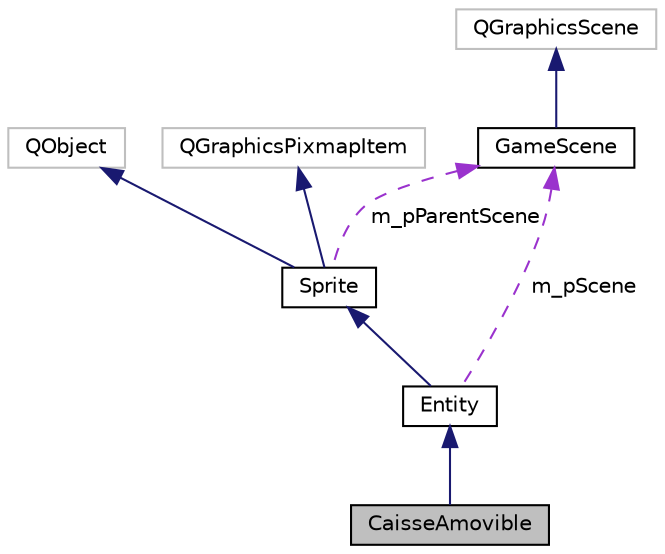 digraph "CaisseAmovible"
{
 // LATEX_PDF_SIZE
  edge [fontname="Helvetica",fontsize="10",labelfontname="Helvetica",labelfontsize="10"];
  node [fontname="Helvetica",fontsize="10",shape=record];
  Node1 [label="CaisseAmovible",height=0.2,width=0.4,color="black", fillcolor="grey75", style="filled", fontcolor="black",tooltip="The CaisseAmovible class Cette classe hérite de la classe Entity elle permet de géré l'état d'une cai..."];
  Node2 -> Node1 [dir="back",color="midnightblue",fontsize="10",style="solid"];
  Node2 [label="Entity",height=0.2,width=0.4,color="black", fillcolor="white", style="filled",URL="$class_entity.html",tooltip="The Entity class Cette classe est permet de crée une entité et de la géré avec différente méthode...."];
  Node3 -> Node2 [dir="back",color="midnightblue",fontsize="10",style="solid"];
  Node3 [label="Sprite",height=0.2,width=0.4,color="black", fillcolor="white", style="filled",URL="$class_sprite.html",tooltip="Classe qui représente un élément d'animation graphique 2D."];
  Node4 -> Node3 [dir="back",color="midnightblue",fontsize="10",style="solid"];
  Node4 [label="QObject",height=0.2,width=0.4,color="grey75", fillcolor="white", style="filled",tooltip=" "];
  Node5 -> Node3 [dir="back",color="midnightblue",fontsize="10",style="solid"];
  Node5 [label="QGraphicsPixmapItem",height=0.2,width=0.4,color="grey75", fillcolor="white", style="filled",tooltip=" "];
  Node6 -> Node3 [dir="back",color="darkorchid3",fontsize="10",style="dashed",label=" m_pParentScene" ];
  Node6 [label="GameScene",height=0.2,width=0.4,color="black", fillcolor="white", style="filled",URL="$class_game_scene.html",tooltip="Représente l'espace 2D du jeu."];
  Node7 -> Node6 [dir="back",color="midnightblue",fontsize="10",style="solid"];
  Node7 [label="QGraphicsScene",height=0.2,width=0.4,color="grey75", fillcolor="white", style="filled",tooltip=" "];
  Node6 -> Node2 [dir="back",color="darkorchid3",fontsize="10",style="dashed",label=" m_pScene" ];
}
